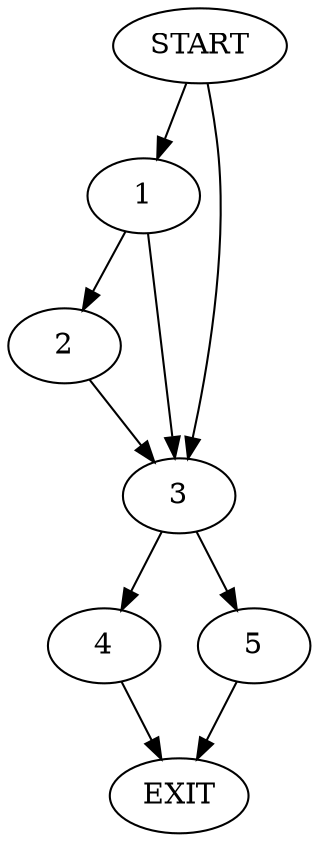 digraph { 
0 [label="START"];
1;
2;
3;
4;
5;
6[label="EXIT"];
0 -> 1;
0 -> 3;
1 -> 2;
1 -> 3;
2 -> 3;
3 -> 4;
3 -> 5;
4 -> 6;
5 -> 6;
}